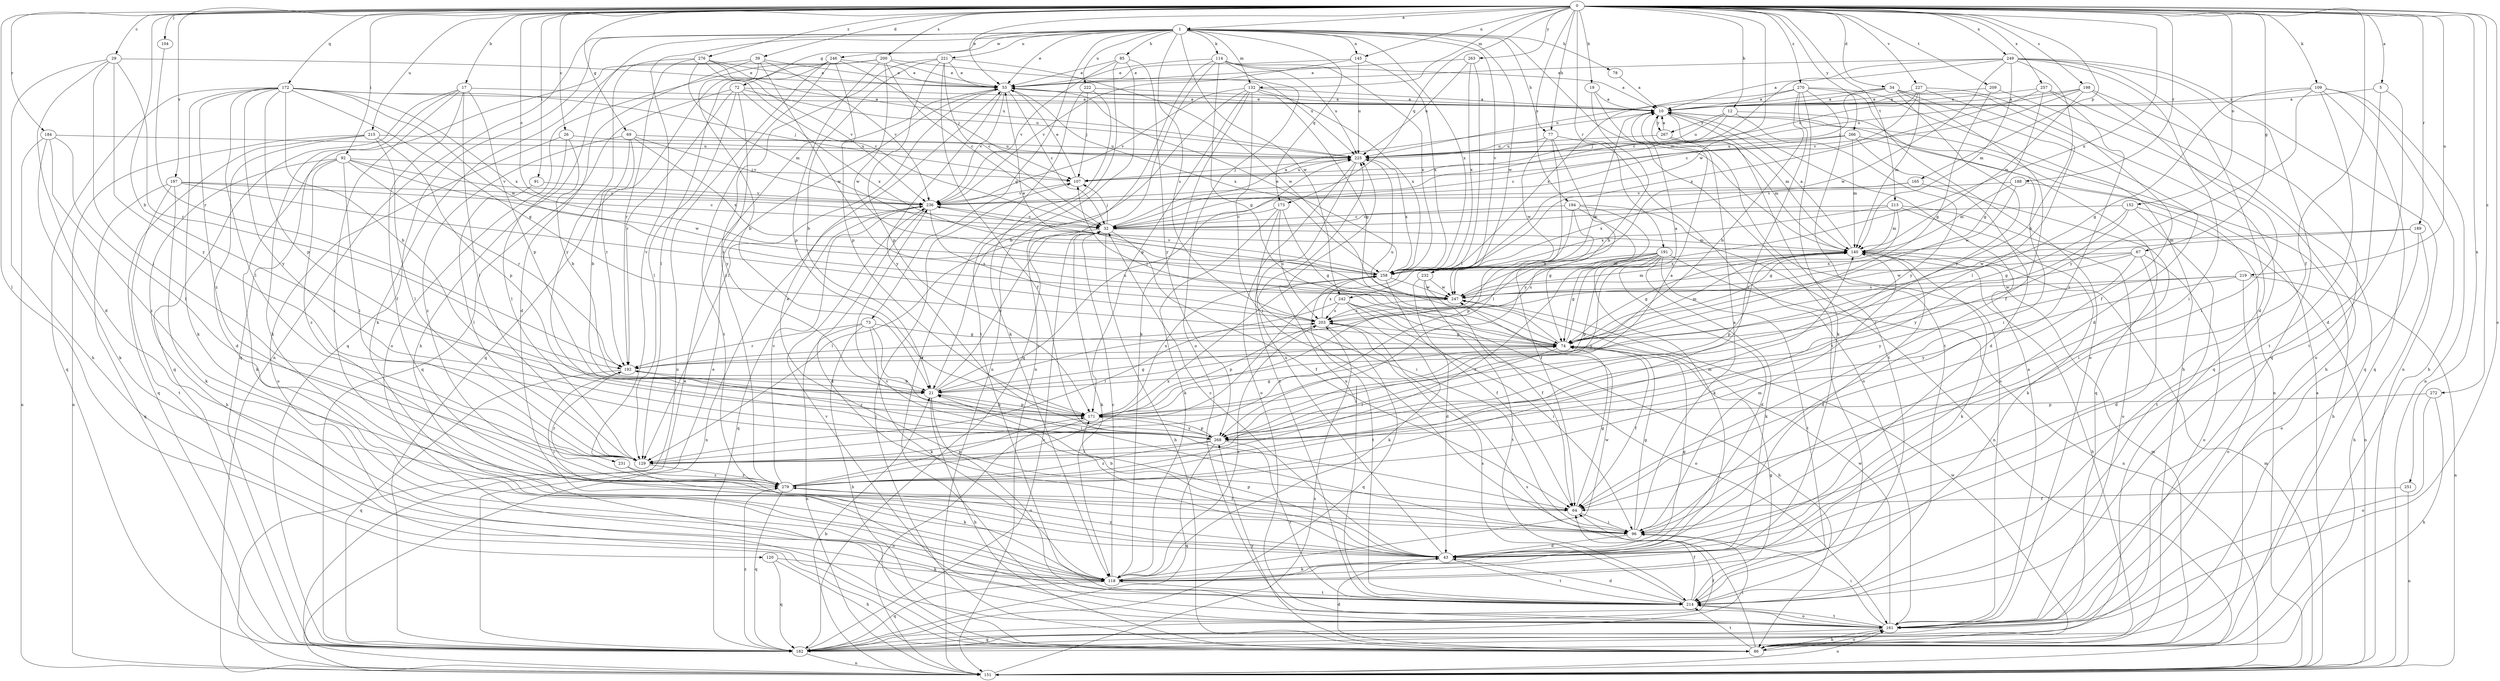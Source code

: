 strict digraph  {
0;
1;
5;
10;
12;
17;
19;
21;
26;
29;
32;
34;
39;
43;
53;
64;
67;
69;
72;
73;
74;
77;
78;
85;
86;
91;
92;
96;
104;
107;
109;
114;
118;
120;
129;
132;
140;
145;
151;
152;
161;
165;
171;
172;
173;
182;
184;
188;
189;
191;
192;
194;
197;
198;
200;
203;
209;
213;
214;
215;
219;
221;
222;
225;
227;
231;
232;
236;
242;
246;
247;
249;
251;
257;
258;
263;
266;
267;
268;
270;
272;
276;
279;
0 -> 1  [label=a];
0 -> 5  [label=a];
0 -> 12  [label=b];
0 -> 17  [label=b];
0 -> 19  [label=b];
0 -> 21  [label=b];
0 -> 26  [label=c];
0 -> 29  [label=c];
0 -> 32  [label=c];
0 -> 34  [label=d];
0 -> 39  [label=d];
0 -> 53  [label=e];
0 -> 64  [label=f];
0 -> 67  [label=g];
0 -> 69  [label=g];
0 -> 77  [label=h];
0 -> 91  [label=i];
0 -> 92  [label=i];
0 -> 104  [label=j];
0 -> 109  [label=k];
0 -> 120  [label=l];
0 -> 132  [label=m];
0 -> 145  [label=n];
0 -> 152  [label=o];
0 -> 161  [label=o];
0 -> 165  [label=p];
0 -> 172  [label=q];
0 -> 173  [label=q];
0 -> 184  [label=r];
0 -> 188  [label=r];
0 -> 189  [label=r];
0 -> 191  [label=r];
0 -> 194  [label=s];
0 -> 197  [label=s];
0 -> 198  [label=s];
0 -> 200  [label=s];
0 -> 209  [label=t];
0 -> 213  [label=t];
0 -> 215  [label=u];
0 -> 219  [label=u];
0 -> 227  [label=v];
0 -> 242  [label=w];
0 -> 249  [label=x];
0 -> 251  [label=x];
0 -> 257  [label=x];
0 -> 258  [label=x];
0 -> 263  [label=y];
0 -> 266  [label=y];
0 -> 270  [label=z];
0 -> 272  [label=z];
0 -> 276  [label=z];
1 -> 53  [label=e];
1 -> 72  [label=g];
1 -> 73  [label=g];
1 -> 77  [label=h];
1 -> 78  [label=h];
1 -> 85  [label=h];
1 -> 86  [label=h];
1 -> 114  [label=k];
1 -> 132  [label=m];
1 -> 140  [label=m];
1 -> 145  [label=n];
1 -> 151  [label=n];
1 -> 173  [label=q];
1 -> 182  [label=q];
1 -> 203  [label=s];
1 -> 221  [label=u];
1 -> 222  [label=u];
1 -> 231  [label=v];
1 -> 232  [label=v];
1 -> 242  [label=w];
1 -> 246  [label=w];
1 -> 247  [label=w];
1 -> 258  [label=x];
5 -> 10  [label=a];
5 -> 43  [label=d];
5 -> 214  [label=t];
10 -> 53  [label=e];
10 -> 140  [label=m];
10 -> 151  [label=n];
10 -> 203  [label=s];
10 -> 214  [label=t];
10 -> 267  [label=y];
12 -> 96  [label=i];
12 -> 107  [label=j];
12 -> 225  [label=u];
12 -> 267  [label=y];
12 -> 268  [label=y];
17 -> 10  [label=a];
17 -> 64  [label=f];
17 -> 96  [label=i];
17 -> 118  [label=k];
17 -> 129  [label=l];
17 -> 171  [label=p];
17 -> 182  [label=q];
19 -> 10  [label=a];
19 -> 21  [label=b];
19 -> 214  [label=t];
21 -> 32  [label=c];
21 -> 74  [label=g];
21 -> 86  [label=h];
21 -> 161  [label=o];
21 -> 171  [label=p];
21 -> 225  [label=u];
26 -> 21  [label=b];
26 -> 129  [label=l];
26 -> 161  [label=o];
26 -> 225  [label=u];
29 -> 43  [label=d];
29 -> 53  [label=e];
29 -> 86  [label=h];
29 -> 129  [label=l];
29 -> 192  [label=r];
29 -> 268  [label=y];
32 -> 10  [label=a];
32 -> 64  [label=f];
32 -> 86  [label=h];
32 -> 107  [label=j];
32 -> 118  [label=k];
32 -> 129  [label=l];
32 -> 140  [label=m];
34 -> 10  [label=a];
34 -> 43  [label=d];
34 -> 64  [label=f];
34 -> 107  [label=j];
34 -> 182  [label=q];
34 -> 225  [label=u];
34 -> 268  [label=y];
39 -> 21  [label=b];
39 -> 43  [label=d];
39 -> 53  [label=e];
39 -> 118  [label=k];
39 -> 236  [label=v];
39 -> 247  [label=w];
43 -> 32  [label=c];
43 -> 74  [label=g];
43 -> 118  [label=k];
43 -> 171  [label=p];
43 -> 214  [label=t];
43 -> 225  [label=u];
43 -> 236  [label=v];
43 -> 279  [label=z];
53 -> 10  [label=a];
53 -> 32  [label=c];
53 -> 129  [label=l];
53 -> 236  [label=v];
53 -> 258  [label=x];
53 -> 268  [label=y];
64 -> 53  [label=e];
64 -> 74  [label=g];
64 -> 96  [label=i];
67 -> 43  [label=d];
67 -> 161  [label=o];
67 -> 203  [label=s];
67 -> 247  [label=w];
67 -> 258  [label=x];
67 -> 268  [label=y];
69 -> 21  [label=b];
69 -> 192  [label=r];
69 -> 225  [label=u];
69 -> 236  [label=v];
69 -> 258  [label=x];
69 -> 279  [label=z];
72 -> 10  [label=a];
72 -> 129  [label=l];
72 -> 182  [label=q];
72 -> 192  [label=r];
72 -> 225  [label=u];
72 -> 258  [label=x];
72 -> 268  [label=y];
73 -> 74  [label=g];
73 -> 86  [label=h];
73 -> 96  [label=i];
73 -> 118  [label=k];
73 -> 151  [label=n];
73 -> 192  [label=r];
74 -> 10  [label=a];
74 -> 64  [label=f];
74 -> 107  [label=j];
74 -> 129  [label=l];
74 -> 140  [label=m];
74 -> 192  [label=r];
74 -> 225  [label=u];
77 -> 129  [label=l];
77 -> 161  [label=o];
77 -> 225  [label=u];
77 -> 247  [label=w];
77 -> 268  [label=y];
78 -> 10  [label=a];
85 -> 53  [label=e];
85 -> 151  [label=n];
85 -> 214  [label=t];
85 -> 236  [label=v];
85 -> 268  [label=y];
86 -> 43  [label=d];
86 -> 107  [label=j];
86 -> 140  [label=m];
86 -> 161  [label=o];
86 -> 203  [label=s];
86 -> 214  [label=t];
86 -> 247  [label=w];
86 -> 268  [label=y];
91 -> 129  [label=l];
91 -> 236  [label=v];
92 -> 86  [label=h];
92 -> 107  [label=j];
92 -> 118  [label=k];
92 -> 129  [label=l];
92 -> 192  [label=r];
92 -> 236  [label=v];
92 -> 247  [label=w];
92 -> 279  [label=z];
96 -> 10  [label=a];
96 -> 21  [label=b];
96 -> 43  [label=d];
96 -> 74  [label=g];
96 -> 140  [label=m];
104 -> 192  [label=r];
107 -> 53  [label=e];
107 -> 225  [label=u];
107 -> 236  [label=v];
109 -> 10  [label=a];
109 -> 74  [label=g];
109 -> 86  [label=h];
109 -> 151  [label=n];
109 -> 182  [label=q];
109 -> 214  [label=t];
109 -> 268  [label=y];
114 -> 10  [label=a];
114 -> 53  [label=e];
114 -> 74  [label=g];
114 -> 151  [label=n];
114 -> 161  [label=o];
114 -> 182  [label=q];
114 -> 225  [label=u];
114 -> 258  [label=x];
118 -> 32  [label=c];
118 -> 182  [label=q];
118 -> 203  [label=s];
118 -> 214  [label=t];
118 -> 247  [label=w];
120 -> 86  [label=h];
120 -> 118  [label=k];
120 -> 182  [label=q];
129 -> 279  [label=z];
132 -> 10  [label=a];
132 -> 21  [label=b];
132 -> 74  [label=g];
132 -> 96  [label=i];
132 -> 118  [label=k];
132 -> 171  [label=p];
132 -> 236  [label=v];
132 -> 258  [label=x];
140 -> 10  [label=a];
140 -> 43  [label=d];
140 -> 74  [label=g];
140 -> 86  [label=h];
140 -> 118  [label=k];
140 -> 171  [label=p];
140 -> 258  [label=x];
145 -> 53  [label=e];
145 -> 225  [label=u];
145 -> 236  [label=v];
145 -> 258  [label=x];
151 -> 10  [label=a];
151 -> 21  [label=b];
151 -> 53  [label=e];
151 -> 140  [label=m];
151 -> 161  [label=o];
151 -> 203  [label=s];
152 -> 32  [label=c];
152 -> 74  [label=g];
152 -> 151  [label=n];
152 -> 214  [label=t];
152 -> 268  [label=y];
161 -> 10  [label=a];
161 -> 86  [label=h];
161 -> 96  [label=i];
161 -> 182  [label=q];
161 -> 214  [label=t];
161 -> 236  [label=v];
161 -> 247  [label=w];
165 -> 96  [label=i];
165 -> 236  [label=v];
165 -> 258  [label=x];
171 -> 21  [label=b];
171 -> 74  [label=g];
171 -> 151  [label=n];
171 -> 258  [label=x];
171 -> 268  [label=y];
172 -> 10  [label=a];
172 -> 21  [label=b];
172 -> 74  [label=g];
172 -> 107  [label=j];
172 -> 118  [label=k];
172 -> 129  [label=l];
172 -> 171  [label=p];
172 -> 182  [label=q];
172 -> 247  [label=w];
172 -> 258  [label=x];
172 -> 268  [label=y];
172 -> 279  [label=z];
173 -> 32  [label=c];
173 -> 74  [label=g];
173 -> 96  [label=i];
173 -> 118  [label=k];
173 -> 203  [label=s];
182 -> 32  [label=c];
182 -> 53  [label=e];
182 -> 64  [label=f];
182 -> 96  [label=i];
182 -> 151  [label=n];
182 -> 279  [label=z];
184 -> 118  [label=k];
184 -> 129  [label=l];
184 -> 151  [label=n];
184 -> 225  [label=u];
184 -> 279  [label=z];
188 -> 86  [label=h];
188 -> 140  [label=m];
188 -> 236  [label=v];
188 -> 247  [label=w];
189 -> 86  [label=h];
189 -> 140  [label=m];
189 -> 161  [label=o];
189 -> 247  [label=w];
191 -> 43  [label=d];
191 -> 74  [label=g];
191 -> 118  [label=k];
191 -> 151  [label=n];
191 -> 171  [label=p];
191 -> 203  [label=s];
191 -> 214  [label=t];
191 -> 258  [label=x];
191 -> 268  [label=y];
191 -> 279  [label=z];
192 -> 21  [label=b];
192 -> 96  [label=i];
192 -> 182  [label=q];
192 -> 203  [label=s];
194 -> 32  [label=c];
194 -> 64  [label=f];
194 -> 74  [label=g];
194 -> 118  [label=k];
194 -> 151  [label=n];
194 -> 171  [label=p];
197 -> 32  [label=c];
197 -> 118  [label=k];
197 -> 182  [label=q];
197 -> 203  [label=s];
197 -> 214  [label=t];
197 -> 236  [label=v];
198 -> 10  [label=a];
198 -> 96  [label=i];
198 -> 140  [label=m];
198 -> 161  [label=o];
198 -> 225  [label=u];
198 -> 236  [label=v];
200 -> 32  [label=c];
200 -> 53  [label=e];
200 -> 161  [label=o];
200 -> 171  [label=p];
200 -> 182  [label=q];
200 -> 225  [label=u];
200 -> 247  [label=w];
203 -> 74  [label=g];
203 -> 171  [label=p];
203 -> 182  [label=q];
203 -> 258  [label=x];
209 -> 10  [label=a];
209 -> 74  [label=g];
209 -> 86  [label=h];
213 -> 32  [label=c];
213 -> 74  [label=g];
213 -> 118  [label=k];
213 -> 140  [label=m];
213 -> 161  [label=o];
213 -> 258  [label=x];
214 -> 43  [label=d];
214 -> 64  [label=f];
214 -> 74  [label=g];
214 -> 161  [label=o];
214 -> 203  [label=s];
214 -> 225  [label=u];
215 -> 43  [label=d];
215 -> 129  [label=l];
215 -> 151  [label=n];
215 -> 171  [label=p];
215 -> 182  [label=q];
215 -> 225  [label=u];
219 -> 151  [label=n];
219 -> 161  [label=o];
219 -> 192  [label=r];
219 -> 247  [label=w];
219 -> 268  [label=y];
221 -> 21  [label=b];
221 -> 32  [label=c];
221 -> 53  [label=e];
221 -> 64  [label=f];
221 -> 171  [label=p];
221 -> 247  [label=w];
221 -> 279  [label=z];
222 -> 10  [label=a];
222 -> 107  [label=j];
222 -> 118  [label=k];
222 -> 161  [label=o];
225 -> 107  [label=j];
225 -> 161  [label=o];
225 -> 214  [label=t];
225 -> 258  [label=x];
227 -> 10  [label=a];
227 -> 32  [label=c];
227 -> 64  [label=f];
227 -> 129  [label=l];
227 -> 140  [label=m];
227 -> 225  [label=u];
231 -> 118  [label=k];
231 -> 279  [label=z];
232 -> 43  [label=d];
232 -> 64  [label=f];
232 -> 214  [label=t];
232 -> 247  [label=w];
236 -> 32  [label=c];
236 -> 43  [label=d];
236 -> 151  [label=n];
236 -> 182  [label=q];
236 -> 203  [label=s];
242 -> 86  [label=h];
242 -> 96  [label=i];
242 -> 118  [label=k];
242 -> 129  [label=l];
242 -> 161  [label=o];
242 -> 203  [label=s];
246 -> 53  [label=e];
246 -> 107  [label=j];
246 -> 129  [label=l];
246 -> 151  [label=n];
246 -> 171  [label=p];
246 -> 182  [label=q];
246 -> 214  [label=t];
247 -> 53  [label=e];
247 -> 140  [label=m];
247 -> 203  [label=s];
249 -> 10  [label=a];
249 -> 21  [label=b];
249 -> 32  [label=c];
249 -> 43  [label=d];
249 -> 53  [label=e];
249 -> 96  [label=i];
249 -> 140  [label=m];
249 -> 151  [label=n];
249 -> 182  [label=q];
249 -> 247  [label=w];
251 -> 64  [label=f];
251 -> 151  [label=n];
257 -> 10  [label=a];
257 -> 74  [label=g];
257 -> 182  [label=q];
257 -> 258  [label=x];
257 -> 279  [label=z];
258 -> 53  [label=e];
258 -> 64  [label=f];
258 -> 140  [label=m];
258 -> 214  [label=t];
258 -> 236  [label=v];
258 -> 247  [label=w];
263 -> 53  [label=e];
263 -> 129  [label=l];
263 -> 225  [label=u];
263 -> 258  [label=x];
266 -> 32  [label=c];
266 -> 43  [label=d];
266 -> 140  [label=m];
266 -> 182  [label=q];
266 -> 225  [label=u];
267 -> 10  [label=a];
267 -> 140  [label=m];
267 -> 161  [label=o];
267 -> 225  [label=u];
268 -> 10  [label=a];
268 -> 129  [label=l];
268 -> 171  [label=p];
268 -> 182  [label=q];
268 -> 192  [label=r];
268 -> 214  [label=t];
268 -> 279  [label=z];
270 -> 10  [label=a];
270 -> 21  [label=b];
270 -> 86  [label=h];
270 -> 118  [label=k];
270 -> 161  [label=o];
270 -> 214  [label=t];
270 -> 258  [label=x];
270 -> 279  [label=z];
272 -> 86  [label=h];
272 -> 161  [label=o];
272 -> 171  [label=p];
276 -> 32  [label=c];
276 -> 53  [label=e];
276 -> 140  [label=m];
276 -> 192  [label=r];
276 -> 225  [label=u];
276 -> 236  [label=v];
276 -> 268  [label=y];
279 -> 64  [label=f];
279 -> 140  [label=m];
279 -> 171  [label=p];
279 -> 182  [label=q];
279 -> 192  [label=r];
279 -> 236  [label=v];
279 -> 258  [label=x];
}
